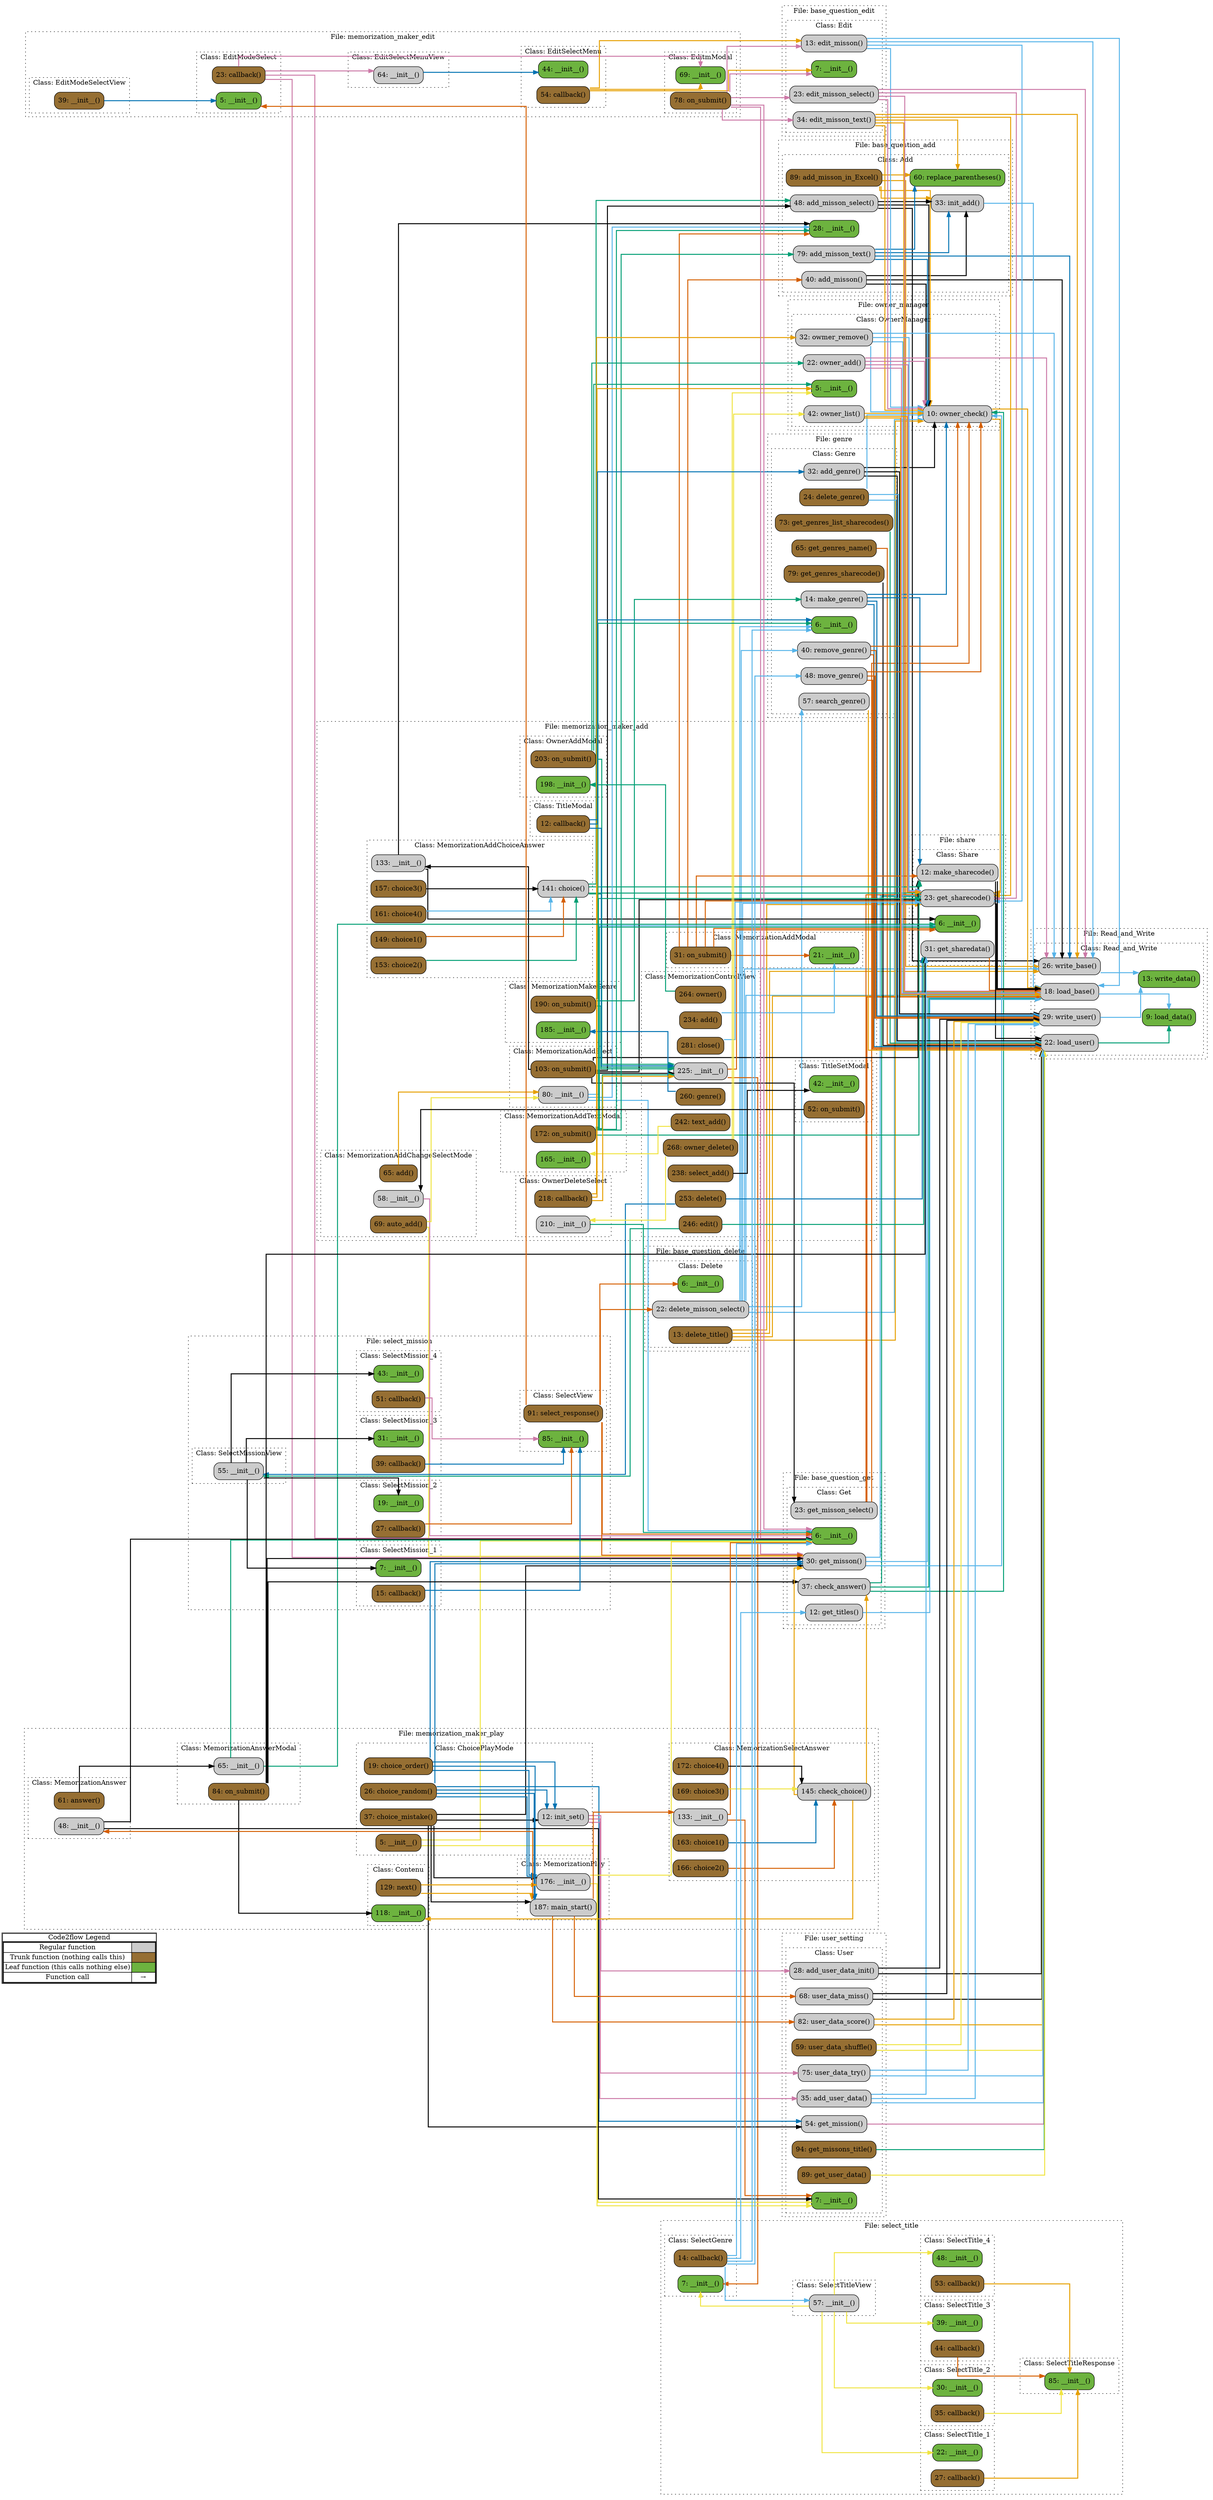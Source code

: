 digraph G {
concentrate=true;
splines="ortho";
rankdir="LR";
subgraph legend{
    rank = min;
    label = "legend";
    Legend [shape=none, margin=0, label = <
        <table cellspacing="0" cellpadding="0" border="1"><tr><td>Code2flow Legend</td></tr><tr><td>
        <table cellspacing="0">
        <tr><td>Regular function</td><td width="50px" bgcolor='#cccccc'></td></tr>
        <tr><td>Trunk function (nothing calls this)</td><td bgcolor='#966F33'></td></tr>
        <tr><td>Leaf function (this calls nothing else)</td><td bgcolor='#6db33f'></td></tr>
        <tr><td>Function call</td><td><font color='black'>&#8594;</font></td></tr>
        </table></td></tr></table>
        >];
}node_0aded3e2 [label="18: load_base()" name="Read_and_Write::Read_and_Write.load_base" shape="rect" style="rounded,filled" fillcolor="#cccccc" ];
node_67fca244 [label="9: load_data()" name="Read_and_Write::Read_and_Write.load_data" shape="rect" style="rounded,filled" fillcolor="#6db33f" ];
node_81f434a3 [label="22: load_user()" name="Read_and_Write::Read_and_Write.load_user" shape="rect" style="rounded,filled" fillcolor="#cccccc" ];
node_524f2302 [label="26: write_base()" name="Read_and_Write::Read_and_Write.write_base" shape="rect" style="rounded,filled" fillcolor="#cccccc" ];
node_ae3ac074 [label="13: write_data()" name="Read_and_Write::Read_and_Write.write_data" shape="rect" style="rounded,filled" fillcolor="#6db33f" ];
node_af1ca9da [label="29: write_user()" name="Read_and_Write::Read_and_Write.write_user" shape="rect" style="rounded,filled" fillcolor="#cccccc" ];
node_7ae8536a [label="28: __init__()" name="base_question_add::Add.__init__" shape="rect" style="rounded,filled" fillcolor="#6db33f" ];
node_e6df7350 [label="40: add_misson()" name="base_question_add::Add.add_misson" shape="rect" style="rounded,filled" fillcolor="#cccccc" ];
node_ecbfc849 [label="89: add_misson_in_Excel()" name="base_question_add::Add.add_misson_in_Excel" shape="rect" style="rounded,filled" fillcolor="#966F33" ];
node_40aba2b8 [label="48: add_misson_select()" name="base_question_add::Add.add_misson_select" shape="rect" style="rounded,filled" fillcolor="#cccccc" ];
node_eb433b2d [label="79: add_misson_text()" name="base_question_add::Add.add_misson_text" shape="rect" style="rounded,filled" fillcolor="#cccccc" ];
node_1332211a [label="33: init_add()" name="base_question_add::Add.init_add" shape="rect" style="rounded,filled" fillcolor="#cccccc" ];
node_99004977 [label="60: replace_parentheses()" name="base_question_add::Add.replace_parentheses" shape="rect" style="rounded,filled" fillcolor="#6db33f" ];
node_75248f28 [label="6: __init__()" name="base_question_delete::Delete.__init__" shape="rect" style="rounded,filled" fillcolor="#6db33f" ];
node_0a31958a [label="22: delete_misson_select()" name="base_question_delete::Delete.delete_misson_select" shape="rect" style="rounded,filled" fillcolor="#cccccc" ];
node_be917211 [label="13: delete_title()" name="base_question_delete::Delete.delete_title" shape="rect" style="rounded,filled" fillcolor="#966F33" ];
node_88119b62 [label="7: __init__()" name="base_question_edit::Edit.__init__" shape="rect" style="rounded,filled" fillcolor="#6db33f" ];
node_1ce49d42 [label="13: edit_misson()" name="base_question_edit::Edit.edit_misson" shape="rect" style="rounded,filled" fillcolor="#cccccc" ];
node_f303699f [label="23: edit_misson_select()" name="base_question_edit::Edit.edit_misson_select" shape="rect" style="rounded,filled" fillcolor="#cccccc" ];
node_e4686289 [label="34: edit_misson_text()" name="base_question_edit::Edit.edit_misson_text" shape="rect" style="rounded,filled" fillcolor="#cccccc" ];
node_63b006e3 [label="6: __init__()" name="base_question_get::Get.__init__" shape="rect" style="rounded,filled" fillcolor="#6db33f" ];
node_81b82293 [label="37: check_answer()" name="base_question_get::Get.check_answer" shape="rect" style="rounded,filled" fillcolor="#cccccc" ];
node_9cb6b66a [label="30: get_misson()" name="base_question_get::Get.get_misson" shape="rect" style="rounded,filled" fillcolor="#cccccc" ];
node_7a11bc5e [label="23: get_misson_select()" name="base_question_get::Get.get_misson_select" shape="rect" style="rounded,filled" fillcolor="#cccccc" ];
node_67e886d2 [label="12: get_titles()" name="base_question_get::Get.get_titles" shape="rect" style="rounded,filled" fillcolor="#cccccc" ];
node_4761d646 [label="6: __init__()" name="genre::Genre.__init__" shape="rect" style="rounded,filled" fillcolor="#6db33f" ];
node_786bc4c8 [label="32: add_genre()" name="genre::Genre.add_genre" shape="rect" style="rounded,filled" fillcolor="#cccccc" ];
node_f4e6076a [label="24: delete_genre()" name="genre::Genre.delete_genre" shape="rect" style="rounded,filled" fillcolor="#966F33" ];
node_fcf93113 [label="73: get_genres_list_sharecodes()" name="genre::Genre.get_genres_list_sharecodes" shape="rect" style="rounded,filled" fillcolor="#966F33" ];
node_fcf59cae [label="65: get_genres_name()" name="genre::Genre.get_genres_name" shape="rect" style="rounded,filled" fillcolor="#966F33" ];
node_67d885b8 [label="79: get_genres_sharecode()" name="genre::Genre.get_genres_sharecode" shape="rect" style="rounded,filled" fillcolor="#966F33" ];
node_f24ae6c5 [label="14: make_genre()" name="genre::Genre.make_genre" shape="rect" style="rounded,filled" fillcolor="#cccccc" ];
node_7fe7dfe6 [label="48: move_genre()" name="genre::Genre.move_genre" shape="rect" style="rounded,filled" fillcolor="#cccccc" ];
node_370c76ae [label="40: remove_genre()" name="genre::Genre.remove_genre" shape="rect" style="rounded,filled" fillcolor="#cccccc" ];
node_476bb5d1 [label="57: search_genre()" name="genre::Genre.search_genre" shape="rect" style="rounded,filled" fillcolor="#cccccc" ];
node_23d1ee27 [label="58: __init__()" name="memorization_maker_add::MemorizationAddChangeSelectMode.__init__" shape="rect" style="rounded,filled" fillcolor="#cccccc" ];
node_f9d71079 [label="65: add()" name="memorization_maker_add::MemorizationAddChangeSelectMode.add" shape="rect" style="rounded,filled" fillcolor="#966F33" ];
node_e271e8fc [label="69: auto_add()" name="memorization_maker_add::MemorizationAddChangeSelectMode.auto_add" shape="rect" style="rounded,filled" fillcolor="#966F33" ];
node_b22255d8 [label="133: __init__()" name="memorization_maker_add::MemorizationAddChoiceAnswer.__init__" shape="rect" style="rounded,filled" fillcolor="#cccccc" ];
node_382e1dd3 [label="141: choice()" name="memorization_maker_add::MemorizationAddChoiceAnswer.choice" shape="rect" style="rounded,filled" fillcolor="#cccccc" ];
node_5823273e [label="149: choice1()" name="memorization_maker_add::MemorizationAddChoiceAnswer.choice1" shape="rect" style="rounded,filled" fillcolor="#966F33" ];
node_8de243b3 [label="153: choice2()" name="memorization_maker_add::MemorizationAddChoiceAnswer.choice2" shape="rect" style="rounded,filled" fillcolor="#966F33" ];
node_61ab51b8 [label="157: choice3()" name="memorization_maker_add::MemorizationAddChoiceAnswer.choice3" shape="rect" style="rounded,filled" fillcolor="#966F33" ];
node_f998b28a [label="161: choice4()" name="memorization_maker_add::MemorizationAddChoiceAnswer.choice4" shape="rect" style="rounded,filled" fillcolor="#966F33" ];
node_f8d8eb08 [label="21: __init__()" name="memorization_maker_add::MemorizationAddModal.__init__" shape="rect" style="rounded,filled" fillcolor="#6db33f" ];
node_cc14b296 [label="31: on_submit()" name="memorization_maker_add::MemorizationAddModal.on_submit" shape="rect" style="rounded,filled" fillcolor="#966F33" ];
node_435ac582 [label="80: __init__()" name="memorization_maker_add::MemorizationAddSlect.__init__" shape="rect" style="rounded,filled" fillcolor="#cccccc" ];
node_380d5508 [label="103: on_submit()" name="memorization_maker_add::MemorizationAddSlect.on_submit" shape="rect" style="rounded,filled" fillcolor="#966F33" ];
node_f927b44c [label="165: __init__()" name="memorization_maker_add::MemorizationAddTextModal.__init__" shape="rect" style="rounded,filled" fillcolor="#6db33f" ];
node_a00c0edb [label="172: on_submit()" name="memorization_maker_add::MemorizationAddTextModal.on_submit" shape="rect" style="rounded,filled" fillcolor="#966F33" ];
node_2566dd86 [label="225: __init__()" name="memorization_maker_add::MemorizationControlView.__init__" shape="rect" style="rounded,filled" fillcolor="#cccccc" ];
node_7ffafca2 [label="234: add()" name="memorization_maker_add::MemorizationControlView.add" shape="rect" style="rounded,filled" fillcolor="#966F33" ];
node_07b869b2 [label="281: close()" name="memorization_maker_add::MemorizationControlView.close" shape="rect" style="rounded,filled" fillcolor="#966F33" ];
node_b2bcbe55 [label="253: delete()" name="memorization_maker_add::MemorizationControlView.delete" shape="rect" style="rounded,filled" fillcolor="#966F33" ];
node_8317554b [label="246: edit()" name="memorization_maker_add::MemorizationControlView.edit" shape="rect" style="rounded,filled" fillcolor="#966F33" ];
node_2891feb5 [label="260: genre()" name="memorization_maker_add::MemorizationControlView.genre" shape="rect" style="rounded,filled" fillcolor="#966F33" ];
node_af72f293 [label="264: owner()" name="memorization_maker_add::MemorizationControlView.owner" shape="rect" style="rounded,filled" fillcolor="#966F33" ];
node_2bec2f04 [label="268: owner_delete()" name="memorization_maker_add::MemorizationControlView.owner_delete" shape="rect" style="rounded,filled" fillcolor="#966F33" ];
node_b3a04b38 [label="238: select_add()" name="memorization_maker_add::MemorizationControlView.select_add" shape="rect" style="rounded,filled" fillcolor="#966F33" ];
node_39e5feec [label="242: text_add()" name="memorization_maker_add::MemorizationControlView.text_add" shape="rect" style="rounded,filled" fillcolor="#966F33" ];
node_072f492a [label="185: __init__()" name="memorization_maker_add::MemorizationMakeGenre.__init__" shape="rect" style="rounded,filled" fillcolor="#6db33f" ];
node_635f44eb [label="190: on_submit()" name="memorization_maker_add::MemorizationMakeGenre.on_submit" shape="rect" style="rounded,filled" fillcolor="#966F33" ];
node_223042a0 [label="198: __init__()" name="memorization_maker_add::OwnerAddModal.__init__" shape="rect" style="rounded,filled" fillcolor="#6db33f" ];
node_9c2c2dfb [label="203: on_submit()" name="memorization_maker_add::OwnerAddModal.on_submit" shape="rect" style="rounded,filled" fillcolor="#966F33" ];
node_864bd5bb [label="210: __init__()" name="memorization_maker_add::OwnerDeleteSelect.__init__" shape="rect" style="rounded,filled" fillcolor="#cccccc" ];
node_27cccb79 [label="218: callback()" name="memorization_maker_add::OwnerDeleteSelect.callback" shape="rect" style="rounded,filled" fillcolor="#966F33" ];
node_66996b65 [label="12: callback()" name="memorization_maker_add::TitleModal.callback" shape="rect" style="rounded,filled" fillcolor="#966F33" ];
node_a825a686 [label="42: __init__()" name="memorization_maker_add::TitleSetModal.__init__" shape="rect" style="rounded,filled" fillcolor="#6db33f" ];
node_38fc2178 [label="52: on_submit()" name="memorization_maker_add::TitleSetModal.on_submit" shape="rect" style="rounded,filled" fillcolor="#966F33" ];
node_04eac51e [label="5: __init__()" name="memorization_maker_edit::EditModeSelect.__init__" shape="rect" style="rounded,filled" fillcolor="#6db33f" ];
node_88b7adff [label="23: callback()" name="memorization_maker_edit::EditModeSelect.callback" shape="rect" style="rounded,filled" fillcolor="#966F33" ];
node_951b4435 [label="39: __init__()" name="memorization_maker_edit::EditModeSelectView.__init__" shape="rect" style="rounded,filled" fillcolor="#966F33" ];
node_504cdaa7 [label="44: __init__()" name="memorization_maker_edit::EditSelectMenu.__init__" shape="rect" style="rounded,filled" fillcolor="#6db33f" ];
node_16fd2641 [label="54: callback()" name="memorization_maker_edit::EditSelectMenu.callback" shape="rect" style="rounded,filled" fillcolor="#966F33" ];
node_7784ef5d [label="64: __init__()" name="memorization_maker_edit::EditSelectMenuView.__init__" shape="rect" style="rounded,filled" fillcolor="#cccccc" ];
node_b578636e [label="69: __init__()" name="memorization_maker_edit::EditmModal.__init__" shape="rect" style="rounded,filled" fillcolor="#6db33f" ];
node_977be937 [label="78: on_submit()" name="memorization_maker_edit::EditmModal.on_submit" shape="rect" style="rounded,filled" fillcolor="#966F33" ];
node_5ae1a264 [label="5: __init__()" name="memorization_maker_play::ChoicePlayMode.__init__" shape="rect" style="rounded,filled" fillcolor="#966F33" ];
node_b3809ed0 [label="37: choice_mistake()" name="memorization_maker_play::ChoicePlayMode.choice_mistake" shape="rect" style="rounded,filled" fillcolor="#966F33" ];
node_349c2095 [label="19: choice_order()" name="memorization_maker_play::ChoicePlayMode.choice_order" shape="rect" style="rounded,filled" fillcolor="#966F33" ];
node_74e2ce05 [label="26: choice_random()" name="memorization_maker_play::ChoicePlayMode.choice_random" shape="rect" style="rounded,filled" fillcolor="#966F33" ];
node_e9b39667 [label="12: init_set()" name="memorization_maker_play::ChoicePlayMode.init_set" shape="rect" style="rounded,filled" fillcolor="#cccccc" ];
node_bc5207bf [label="118: __init__()" name="memorization_maker_play::Contenu.__init__" shape="rect" style="rounded,filled" fillcolor="#6db33f" ];
node_fb049159 [label="129: next()" name="memorization_maker_play::Contenu.next" shape="rect" style="rounded,filled" fillcolor="#966F33" ];
node_3b367878 [label="48: __init__()" name="memorization_maker_play::MemorizationAnswer.__init__" shape="rect" style="rounded,filled" fillcolor="#cccccc" ];
node_97622b00 [label="61: answer()" name="memorization_maker_play::MemorizationAnswer.answer" shape="rect" style="rounded,filled" fillcolor="#966F33" ];
node_9c16afc3 [label="65: __init__()" name="memorization_maker_play::MemorizationAnswerModal.__init__" shape="rect" style="rounded,filled" fillcolor="#cccccc" ];
node_f4e4ae10 [label="84: on_submit()" name="memorization_maker_play::MemorizationAnswerModal.on_submit" shape="rect" style="rounded,filled" fillcolor="#966F33" ];
node_76d12624 [label="176: __init__()" name="memorization_maker_play::MemorizationPlay.__init__" shape="rect" style="rounded,filled" fillcolor="#cccccc" ];
node_a57cb25e [label="187: main_start()" name="memorization_maker_play::MemorizationPlay.main_start" shape="rect" style="rounded,filled" fillcolor="#cccccc" ];
node_0f828936 [label="133: __init__()" name="memorization_maker_play::MemorizationSelectAnswer.__init__" shape="rect" style="rounded,filled" fillcolor="#cccccc" ];
node_dbcbbd91 [label="145: check_choice()" name="memorization_maker_play::MemorizationSelectAnswer.check_choice" shape="rect" style="rounded,filled" fillcolor="#cccccc" ];
node_743985b5 [label="163: choice1()" name="memorization_maker_play::MemorizationSelectAnswer.choice1" shape="rect" style="rounded,filled" fillcolor="#966F33" ];
node_91859e06 [label="166: choice2()" name="memorization_maker_play::MemorizationSelectAnswer.choice2" shape="rect" style="rounded,filled" fillcolor="#966F33" ];
node_5eac8a94 [label="169: choice3()" name="memorization_maker_play::MemorizationSelectAnswer.choice3" shape="rect" style="rounded,filled" fillcolor="#966F33" ];
node_7eaa8bd8 [label="172: choice4()" name="memorization_maker_play::MemorizationSelectAnswer.choice4" shape="rect" style="rounded,filled" fillcolor="#966F33" ];
node_631565e1 [label="5: __init__()" name="owner_manager::OwnerManager.__init__" shape="rect" style="rounded,filled" fillcolor="#6db33f" ];
node_8909923a [label="32: owmer_remove()" name="owner_manager::OwnerManager.owmer_remove" shape="rect" style="rounded,filled" fillcolor="#cccccc" ];
node_a26cb19f [label="22: owner_add()" name="owner_manager::OwnerManager.owner_add" shape="rect" style="rounded,filled" fillcolor="#cccccc" ];
node_f291d341 [label="10: owner_check()" name="owner_manager::OwnerManager.owner_check" shape="rect" style="rounded,filled" fillcolor="#cccccc" ];
node_32fdd891 [label="42: owner_list()" name="owner_manager::OwnerManager.owner_list" shape="rect" style="rounded,filled" fillcolor="#cccccc" ];
node_9b613980 [label="55: __init__()" name="select_mission::SelectMissionView.__init__" shape="rect" style="rounded,filled" fillcolor="#cccccc" ];
node_387ba085 [label="7: __init__()" name="select_mission::SelectMission_1.__init__" shape="rect" style="rounded,filled" fillcolor="#6db33f" ];
node_89306f35 [label="15: callback()" name="select_mission::SelectMission_1.callback" shape="rect" style="rounded,filled" fillcolor="#966F33" ];
node_6057b40b [label="19: __init__()" name="select_mission::SelectMission_2.__init__" shape="rect" style="rounded,filled" fillcolor="#6db33f" ];
node_c3961bd6 [label="27: callback()" name="select_mission::SelectMission_2.callback" shape="rect" style="rounded,filled" fillcolor="#966F33" ];
node_f6f79e41 [label="31: __init__()" name="select_mission::SelectMission_3.__init__" shape="rect" style="rounded,filled" fillcolor="#6db33f" ];
node_f6a28295 [label="39: callback()" name="select_mission::SelectMission_3.callback" shape="rect" style="rounded,filled" fillcolor="#966F33" ];
node_508d426d [label="43: __init__()" name="select_mission::SelectMission_4.__init__" shape="rect" style="rounded,filled" fillcolor="#6db33f" ];
node_c741bfe7 [label="51: callback()" name="select_mission::SelectMission_4.callback" shape="rect" style="rounded,filled" fillcolor="#966F33" ];
node_2c6cc6c6 [label="85: __init__()" name="select_mission::SelectView.__init__" shape="rect" style="rounded,filled" fillcolor="#6db33f" ];
node_e217f1e6 [label="91: select_response()" name="select_mission::SelectView.select_response" shape="rect" style="rounded,filled" fillcolor="#966F33" ];
node_b0378ae9 [label="7: __init__()" name="select_title::SelectGenre.__init__" shape="rect" style="rounded,filled" fillcolor="#6db33f" ];
node_09584ada [label="14: callback()" name="select_title::SelectGenre.callback" shape="rect" style="rounded,filled" fillcolor="#966F33" ];
node_aaea31cc [label="85: __init__()" name="select_title::SelectTitleResponse.__init__" shape="rect" style="rounded,filled" fillcolor="#6db33f" ];
node_540e63c4 [label="57: __init__()" name="select_title::SelectTitleView.__init__" shape="rect" style="rounded,filled" fillcolor="#cccccc" ];
node_a41390dd [label="22: __init__()" name="select_title::SelectTitle_1.__init__" shape="rect" style="rounded,filled" fillcolor="#6db33f" ];
node_a974ce49 [label="27: callback()" name="select_title::SelectTitle_1.callback" shape="rect" style="rounded,filled" fillcolor="#966F33" ];
node_504c4a7a [label="30: __init__()" name="select_title::SelectTitle_2.__init__" shape="rect" style="rounded,filled" fillcolor="#6db33f" ];
node_609aeeb4 [label="35: callback()" name="select_title::SelectTitle_2.callback" shape="rect" style="rounded,filled" fillcolor="#966F33" ];
node_8c9b2f03 [label="39: __init__()" name="select_title::SelectTitle_3.__init__" shape="rect" style="rounded,filled" fillcolor="#6db33f" ];
node_81fc1756 [label="44: callback()" name="select_title::SelectTitle_3.callback" shape="rect" style="rounded,filled" fillcolor="#966F33" ];
node_4a394712 [label="48: __init__()" name="select_title::SelectTitle_4.__init__" shape="rect" style="rounded,filled" fillcolor="#6db33f" ];
node_efa48511 [label="53: callback()" name="select_title::SelectTitle_4.callback" shape="rect" style="rounded,filled" fillcolor="#966F33" ];
node_048b10e9 [label="6: __init__()" name="share::Share.__init__" shape="rect" style="rounded,filled" fillcolor="#6db33f" ];
node_f6579048 [label="23: get_sharecode()" name="share::Share.get_sharecode" shape="rect" style="rounded,filled" fillcolor="#cccccc" ];
node_f88d60c6 [label="31: get_sharedata()" name="share::Share.get_sharedata" shape="rect" style="rounded,filled" fillcolor="#cccccc" ];
node_a232ceb8 [label="12: make_sharecode()" name="share::Share.make_sharecode" shape="rect" style="rounded,filled" fillcolor="#cccccc" ];
node_d548dfca [label="7: __init__()" name="user_setting::User.__init__" shape="rect" style="rounded,filled" fillcolor="#6db33f" ];
node_25cc9c5a [label="35: add_user_data()" name="user_setting::User.add_user_data" shape="rect" style="rounded,filled" fillcolor="#cccccc" ];
node_c4039118 [label="28: add_user_data_init()" name="user_setting::User.add_user_data_init" shape="rect" style="rounded,filled" fillcolor="#cccccc" ];
node_0ec4ce67 [label="54: get_mission()" name="user_setting::User.get_mission" shape="rect" style="rounded,filled" fillcolor="#cccccc" ];
node_3193625b [label="94: get_missons_title()" name="user_setting::User.get_missons_title" shape="rect" style="rounded,filled" fillcolor="#966F33" ];
node_110df144 [label="89: get_user_data()" name="user_setting::User.get_user_data" shape="rect" style="rounded,filled" fillcolor="#966F33" ];
node_4e98e350 [label="68: user_data_miss()" name="user_setting::User.user_data_miss" shape="rect" style="rounded,filled" fillcolor="#cccccc" ];
node_cb8fa801 [label="82: user_data_score()" name="user_setting::User.user_data_score" shape="rect" style="rounded,filled" fillcolor="#cccccc" ];
node_a8aae5ac [label="59: user_data_shuffle()" name="user_setting::User.user_data_shuffle" shape="rect" style="rounded,filled" fillcolor="#966F33" ];
node_ef3492fa [label="75: user_data_try()" name="user_setting::User.user_data_try" shape="rect" style="rounded,filled" fillcolor="#cccccc" ];
node_0aded3e2 -> node_67fca244 [color="#56B4E9" penwidth="2"];
node_81f434a3 -> node_67fca244 [color="#009E73" penwidth="2"];
node_524f2302 -> node_ae3ac074 [color="#56B4E9" penwidth="2"];
node_af1ca9da -> node_ae3ac074 [color="#56B4E9" penwidth="2"];
node_e6df7350 -> node_524f2302 [color="#000000" penwidth="2"];
node_e6df7350 -> node_1332211a [color="#000000" penwidth="2"];
node_e6df7350 -> node_f291d341 [color="#000000" penwidth="2"];
node_ecbfc849 -> node_524f2302 [color="#E69F00" penwidth="2"];
node_ecbfc849 -> node_1332211a [color="#E69F00" penwidth="2"];
node_ecbfc849 -> node_99004977 [color="#E69F00" penwidth="2"];
node_ecbfc849 -> node_f291d341 [color="#E69F00" penwidth="2"];
node_40aba2b8 -> node_524f2302 [color="#000000" penwidth="2"];
node_40aba2b8 -> node_524f2302 [color="#000000" penwidth="2"];
node_40aba2b8 -> node_1332211a [color="#000000" penwidth="2"];
node_40aba2b8 -> node_f291d341 [color="#000000" penwidth="2"];
node_eb433b2d -> node_524f2302 [color="#0072B2" penwidth="2"];
node_eb433b2d -> node_1332211a [color="#0072B2" penwidth="2"];
node_eb433b2d -> node_99004977 [color="#0072B2" penwidth="2"];
node_eb433b2d -> node_f291d341 [color="#0072B2" penwidth="2"];
node_1332211a -> node_0aded3e2 [color="#56B4E9" penwidth="2"];
node_0a31958a -> node_0aded3e2 [color="#56B4E9" penwidth="2"];
node_0a31958a -> node_524f2302 [color="#56B4E9" penwidth="2"];
node_0a31958a -> node_4761d646 [color="#56B4E9" penwidth="2"];
node_0a31958a -> node_370c76ae [color="#56B4E9" penwidth="2"];
node_0a31958a -> node_476bb5d1 [color="#56B4E9" penwidth="2"];
node_0a31958a -> node_f291d341 [color="#56B4E9" penwidth="2"];
node_0a31958a -> node_f6579048 [color="#56B4E9" penwidth="2"];
node_be917211 -> node_0aded3e2 [color="#E69F00" penwidth="2"];
node_be917211 -> node_524f2302 [color="#E69F00" penwidth="2"];
node_be917211 -> node_f291d341 [color="#E69F00" penwidth="2"];
node_be917211 -> node_f6579048 [color="#E69F00" penwidth="2"];
node_1ce49d42 -> node_0aded3e2 [color="#56B4E9" penwidth="2"];
node_1ce49d42 -> node_524f2302 [color="#56B4E9" penwidth="2"];
node_1ce49d42 -> node_f291d341 [color="#56B4E9" penwidth="2"];
node_1ce49d42 -> node_f6579048 [color="#56B4E9" penwidth="2"];
node_f303699f -> node_0aded3e2 [color="#CC79A7" penwidth="2"];
node_f303699f -> node_524f2302 [color="#CC79A7" penwidth="2"];
node_f303699f -> node_f291d341 [color="#CC79A7" penwidth="2"];
node_f303699f -> node_f6579048 [color="#CC79A7" penwidth="2"];
node_e4686289 -> node_0aded3e2 [color="#E69F00" penwidth="2"];
node_e4686289 -> node_524f2302 [color="#E69F00" penwidth="2"];
node_e4686289 -> node_99004977 [color="#E69F00" penwidth="2"];
node_e4686289 -> node_f291d341 [color="#E69F00" penwidth="2"];
node_e4686289 -> node_f6579048 [color="#E69F00" penwidth="2"];
node_81b82293 -> node_0aded3e2 [color="#009E73" penwidth="2"];
node_81b82293 -> node_f291d341 [color="#009E73" penwidth="2"];
node_81b82293 -> node_f6579048 [color="#009E73" penwidth="2"];
node_9cb6b66a -> node_0aded3e2 [color="#56B4E9" penwidth="2"];
node_9cb6b66a -> node_f291d341 [color="#56B4E9" penwidth="2"];
node_9cb6b66a -> node_f6579048 [color="#56B4E9" penwidth="2"];
node_7a11bc5e -> node_0aded3e2 [color="#D55E00" penwidth="2"];
node_7a11bc5e -> node_f291d341 [color="#D55E00" penwidth="2"];
node_7a11bc5e -> node_f6579048 [color="#D55E00" penwidth="2"];
node_67e886d2 -> node_0aded3e2 [color="#56B4E9" penwidth="2"];
node_786bc4c8 -> node_81f434a3 [color="#000000" penwidth="2"];
node_786bc4c8 -> node_af1ca9da [color="#000000" penwidth="2"];
node_786bc4c8 -> node_f291d341 [color="#000000" penwidth="2"];
node_f4e6076a -> node_81f434a3 [color="#56B4E9" penwidth="2"];
node_f4e6076a -> node_af1ca9da [color="#56B4E9" penwidth="2"];
node_f4e6076a -> node_f291d341 [color="#56B4E9" penwidth="2"];
node_fcf93113 -> node_81f434a3 [color="#009E73" penwidth="2"];
node_fcf59cae -> node_81f434a3 [color="#D55E00" penwidth="2"];
node_67d885b8 -> node_81f434a3 [color="#000000" penwidth="2"];
node_f24ae6c5 -> node_81f434a3 [color="#0072B2" penwidth="2"];
node_f24ae6c5 -> node_af1ca9da [color="#0072B2" penwidth="2"];
node_f24ae6c5 -> node_f291d341 [color="#0072B2" penwidth="2"];
node_f24ae6c5 -> node_a232ceb8 [color="#0072B2" penwidth="2"];
node_f24ae6c5 -> node_a232ceb8 [color="#0072B2" penwidth="2"];
node_7fe7dfe6 -> node_81f434a3 [color="#D55E00" penwidth="2"];
node_7fe7dfe6 -> node_af1ca9da [color="#D55E00" penwidth="2"];
node_7fe7dfe6 -> node_f291d341 [color="#D55E00" penwidth="2"];
node_370c76ae -> node_81f434a3 [color="#D55E00" penwidth="2"];
node_370c76ae -> node_af1ca9da [color="#D55E00" penwidth="2"];
node_370c76ae -> node_f291d341 [color="#D55E00" penwidth="2"];
node_476bb5d1 -> node_81f434a3 [color="#E69F00" penwidth="2"];
node_23d1ee27 -> node_63b006e3 [color="#CC79A7" penwidth="2"];
node_f9d71079 -> node_435ac582 [color="#E69F00" penwidth="2"];
node_e271e8fc -> node_9cb6b66a [color="#F0E442" penwidth="2"];
node_e271e8fc -> node_435ac582 [color="#F0E442" penwidth="2"];
node_b22255d8 -> node_7ae8536a [color="#000000" penwidth="2"];
node_b22255d8 -> node_048b10e9 [color="#000000" penwidth="2"];
node_382e1dd3 -> node_40aba2b8 [color="#009E73" penwidth="2"];
node_382e1dd3 -> node_2566dd86 [color="#009E73" penwidth="2"];
node_382e1dd3 -> node_f6579048 [color="#009E73" penwidth="2"];
node_382e1dd3 -> node_a232ceb8 [color="#009E73" penwidth="2"];
node_5823273e -> node_382e1dd3 [color="#D55E00" penwidth="2"];
node_8de243b3 -> node_382e1dd3 [color="#009E73" penwidth="2"];
node_61ab51b8 -> node_382e1dd3 [color="#000000" penwidth="2"];
node_f998b28a -> node_382e1dd3 [color="#56B4E9" penwidth="2"];
node_cc14b296 -> node_7ae8536a [color="#D55E00" penwidth="2"];
node_cc14b296 -> node_e6df7350 [color="#D55E00" penwidth="2"];
node_cc14b296 -> node_f8d8eb08 [color="#D55E00" penwidth="2"];
node_cc14b296 -> node_048b10e9 [color="#D55E00" penwidth="2"];
node_cc14b296 -> node_f6579048 [color="#D55E00" penwidth="2"];
node_cc14b296 -> node_a232ceb8 [color="#D55E00" penwidth="2"];
node_435ac582 -> node_7ae8536a [color="#56B4E9" penwidth="2"];
node_435ac582 -> node_63b006e3 [color="#56B4E9" penwidth="2"];
node_435ac582 -> node_048b10e9 [color="#56B4E9" penwidth="2"];
node_380d5508 -> node_40aba2b8 [color="#000000" penwidth="2"];
node_380d5508 -> node_7a11bc5e [color="#000000" penwidth="2"];
node_380d5508 -> node_b22255d8 [color="#000000" penwidth="2"];
node_380d5508 -> node_2566dd86 [color="#000000" penwidth="2"];
node_380d5508 -> node_f6579048 [color="#000000" penwidth="2"];
node_380d5508 -> node_a232ceb8 [color="#000000" penwidth="2"];
node_a00c0edb -> node_7ae8536a [color="#009E73" penwidth="2"];
node_a00c0edb -> node_eb433b2d [color="#009E73" penwidth="2"];
node_a00c0edb -> node_2566dd86 [color="#009E73" penwidth="2"];
node_a00c0edb -> node_2566dd86 [color="#009E73" penwidth="2"];
node_a00c0edb -> node_048b10e9 [color="#009E73" penwidth="2"];
node_a00c0edb -> node_f6579048 [color="#009E73" penwidth="2"];
node_a00c0edb -> node_a232ceb8 [color="#009E73" penwidth="2"];
node_2566dd86 -> node_b0378ae9 [color="#D55E00" penwidth="2"];
node_2566dd86 -> node_048b10e9 [color="#D55E00" penwidth="2"];
node_7ffafca2 -> node_f8d8eb08 [color="#56B4E9" penwidth="2"];
node_07b869b2 -> node_f6579048 [color="#56B4E9" penwidth="2"];
node_b2bcbe55 -> node_9b613980 [color="#0072B2" penwidth="2"];
node_b2bcbe55 -> node_f88d60c6 [color="#0072B2" penwidth="2"];
node_8317554b -> node_9b613980 [color="#009E73" penwidth="2"];
node_8317554b -> node_f88d60c6 [color="#009E73" penwidth="2"];
node_2891feb5 -> node_072f492a [color="#0072B2" penwidth="2"];
node_af72f293 -> node_223042a0 [color="#009E73" penwidth="2"];
node_2bec2f04 -> node_864bd5bb [color="#F0E442" penwidth="2"];
node_2bec2f04 -> node_631565e1 [color="#F0E442" penwidth="2"];
node_2bec2f04 -> node_32fdd891 [color="#F0E442" penwidth="2"];
node_b3a04b38 -> node_a825a686 [color="#000000" penwidth="2"];
node_39e5feec -> node_f927b44c [color="#F0E442" penwidth="2"];
node_635f44eb -> node_4761d646 [color="#009E73" penwidth="2"];
node_635f44eb -> node_f24ae6c5 [color="#009E73" penwidth="2"];
node_635f44eb -> node_2566dd86 [color="#009E73" penwidth="2"];
node_9c2c2dfb -> node_2566dd86 [color="#009E73" penwidth="2"];
node_9c2c2dfb -> node_631565e1 [color="#009E73" penwidth="2"];
node_9c2c2dfb -> node_a26cb19f [color="#009E73" penwidth="2"];
node_864bd5bb -> node_63b006e3 [color="#009E73" penwidth="2"];
node_27cccb79 -> node_2566dd86 [color="#E69F00" penwidth="2"];
node_27cccb79 -> node_631565e1 [color="#E69F00" penwidth="2"];
node_27cccb79 -> node_8909923a [color="#E69F00" penwidth="2"];
node_66996b65 -> node_4761d646 [color="#0072B2" penwidth="2"];
node_66996b65 -> node_786bc4c8 [color="#0072B2" penwidth="2"];
node_66996b65 -> node_2566dd86 [color="#0072B2" penwidth="2"];
node_38fc2178 -> node_23d1ee27 [color="#000000" penwidth="2"];
node_88b7adff -> node_63b006e3 [color="#CC79A7" penwidth="2"];
node_88b7adff -> node_9cb6b66a [color="#CC79A7" penwidth="2"];
node_88b7adff -> node_7784ef5d [color="#CC79A7" penwidth="2"];
node_88b7adff -> node_7784ef5d [color="#CC79A7" penwidth="2"];
node_88b7adff -> node_b578636e [color="#CC79A7" penwidth="2"];
node_88b7adff -> node_b578636e [color="#CC79A7" penwidth="2"];
node_88b7adff -> node_b578636e [color="#CC79A7" penwidth="2"];
node_951b4435 -> node_04eac51e [color="#0072B2" penwidth="2"];
node_16fd2641 -> node_88119b62 [color="#E69F00" penwidth="2"];
node_16fd2641 -> node_1ce49d42 [color="#E69F00" penwidth="2"];
node_16fd2641 -> node_b578636e [color="#E69F00" penwidth="2"];
node_7784ef5d -> node_504cdaa7 [color="#0072B2" penwidth="2"];
node_977be937 -> node_88119b62 [color="#CC79A7" penwidth="2"];
node_977be937 -> node_88119b62 [color="#CC79A7" penwidth="2"];
node_977be937 -> node_88119b62 [color="#CC79A7" penwidth="2"];
node_977be937 -> node_88119b62 [color="#CC79A7" penwidth="2"];
node_977be937 -> node_1ce49d42 [color="#CC79A7" penwidth="2"];
node_977be937 -> node_1ce49d42 [color="#CC79A7" penwidth="2"];
node_977be937 -> node_f303699f [color="#CC79A7" penwidth="2"];
node_977be937 -> node_e4686289 [color="#CC79A7" penwidth="2"];
node_977be937 -> node_63b006e3 [color="#CC79A7" penwidth="2"];
node_977be937 -> node_9cb6b66a [color="#CC79A7" penwidth="2"];
node_5ae1a264 -> node_63b006e3 [color="#F0E442" penwidth="2"];
node_5ae1a264 -> node_d548dfca [color="#F0E442" penwidth="2"];
node_5ae1a264 -> node_d548dfca [color="#F0E442" penwidth="2"];
node_b3809ed0 -> node_9cb6b66a [color="#000000" penwidth="2"];
node_b3809ed0 -> node_e9b39667 [color="#000000" penwidth="2"];
node_b3809ed0 -> node_76d12624 [color="#000000" penwidth="2"];
node_b3809ed0 -> node_a57cb25e [color="#000000" penwidth="2"];
node_b3809ed0 -> node_0ec4ce67 [color="#000000" penwidth="2"];
node_349c2095 -> node_9cb6b66a [color="#0072B2" penwidth="2"];
node_349c2095 -> node_e9b39667 [color="#0072B2" penwidth="2"];
node_349c2095 -> node_76d12624 [color="#0072B2" penwidth="2"];
node_349c2095 -> node_a57cb25e [color="#0072B2" penwidth="2"];
node_74e2ce05 -> node_9cb6b66a [color="#0072B2" penwidth="2"];
node_74e2ce05 -> node_e9b39667 [color="#0072B2" penwidth="2"];
node_74e2ce05 -> node_76d12624 [color="#0072B2" penwidth="2"];
node_74e2ce05 -> node_a57cb25e [color="#0072B2" penwidth="2"];
node_74e2ce05 -> node_0ec4ce67 [color="#0072B2" penwidth="2"];
node_e9b39667 -> node_25cc9c5a [color="#CC79A7" penwidth="2"];
node_e9b39667 -> node_c4039118 [color="#CC79A7" penwidth="2"];
node_e9b39667 -> node_ef3492fa [color="#CC79A7" penwidth="2"];
node_fb049159 -> node_76d12624 [color="#E69F00" penwidth="2"];
node_fb049159 -> node_a57cb25e [color="#E69F00" penwidth="2"];
node_3b367878 -> node_63b006e3 [color="#000000" penwidth="2"];
node_3b367878 -> node_d548dfca [color="#000000" penwidth="2"];
node_97622b00 -> node_9c16afc3 [color="#000000" penwidth="2"];
node_9c16afc3 -> node_63b006e3 [color="#009E73" penwidth="2"];
node_9c16afc3 -> node_048b10e9 [color="#009E73" penwidth="2"];
node_f4e4ae10 -> node_81b82293 [color="#000000" penwidth="2"];
node_f4e4ae10 -> node_81b82293 [color="#000000" penwidth="2"];
node_f4e4ae10 -> node_9cb6b66a [color="#000000" penwidth="2"];
node_f4e4ae10 -> node_bc5207bf [color="#000000" penwidth="2"];
node_f4e4ae10 -> node_f88d60c6 [color="#000000" penwidth="2"];
node_76d12624 -> node_63b006e3 [color="#F0E442" penwidth="2"];
node_76d12624 -> node_d548dfca [color="#F0E442" penwidth="2"];
node_a57cb25e -> node_3b367878 [color="#D55E00" penwidth="2"];
node_a57cb25e -> node_0f828936 [color="#D55E00" penwidth="2"];
node_a57cb25e -> node_4e98e350 [color="#D55E00" penwidth="2"];
node_a57cb25e -> node_cb8fa801 [color="#D55E00" penwidth="2"];
node_0f828936 -> node_63b006e3 [color="#D55E00" penwidth="2"];
node_0f828936 -> node_d548dfca [color="#D55E00" penwidth="2"];
node_dbcbbd91 -> node_81b82293 [color="#E69F00" penwidth="2"];
node_dbcbbd91 -> node_9cb6b66a [color="#E69F00" penwidth="2"];
node_dbcbbd91 -> node_bc5207bf [color="#E69F00" penwidth="2"];
node_743985b5 -> node_dbcbbd91 [color="#0072B2" penwidth="2"];
node_91859e06 -> node_dbcbbd91 [color="#D55E00" penwidth="2"];
node_5eac8a94 -> node_dbcbbd91 [color="#F0E442" penwidth="2"];
node_7eaa8bd8 -> node_dbcbbd91 [color="#000000" penwidth="2"];
node_8909923a -> node_0aded3e2 [color="#56B4E9" penwidth="2"];
node_8909923a -> node_524f2302 [color="#56B4E9" penwidth="2"];
node_8909923a -> node_f291d341 [color="#56B4E9" penwidth="2"];
node_8909923a -> node_f6579048 [color="#56B4E9" penwidth="2"];
node_a26cb19f -> node_0aded3e2 [color="#CC79A7" penwidth="2"];
node_a26cb19f -> node_524f2302 [color="#CC79A7" penwidth="2"];
node_a26cb19f -> node_f291d341 [color="#CC79A7" penwidth="2"];
node_a26cb19f -> node_f6579048 [color="#CC79A7" penwidth="2"];
node_f291d341 -> node_0aded3e2 [color="#E69F00" penwidth="2"];
node_f291d341 -> node_f6579048 [color="#E69F00" penwidth="2"];
node_32fdd891 -> node_0aded3e2 [color="#E69F00" penwidth="2"];
node_32fdd891 -> node_f291d341 [color="#E69F00" penwidth="2"];
node_32fdd891 -> node_f6579048 [color="#E69F00" penwidth="2"];
node_9b613980 -> node_387ba085 [color="#000000" penwidth="2"];
node_9b613980 -> node_6057b40b [color="#000000" penwidth="2"];
node_9b613980 -> node_f6f79e41 [color="#000000" penwidth="2"];
node_9b613980 -> node_508d426d [color="#000000" penwidth="2"];
node_89306f35 -> node_2c6cc6c6 [color="#0072B2" penwidth="2"];
node_c3961bd6 -> node_2c6cc6c6 [color="#D55E00" penwidth="2"];
node_f6a28295 -> node_2c6cc6c6 [color="#0072B2" penwidth="2"];
node_c741bfe7 -> node_2c6cc6c6 [color="#CC79A7" penwidth="2"];
node_e217f1e6 -> node_75248f28 [color="#D55E00" penwidth="2"];
node_e217f1e6 -> node_0a31958a [color="#D55E00" penwidth="2"];
node_e217f1e6 -> node_63b006e3 [color="#D55E00" penwidth="2"];
node_e217f1e6 -> node_9cb6b66a [color="#D55E00" penwidth="2"];
node_e217f1e6 -> node_04eac51e [color="#D55E00" penwidth="2"];
node_09584ada -> node_63b006e3 [color="#56B4E9" penwidth="2"];
node_09584ada -> node_67e886d2 [color="#56B4E9" penwidth="2"];
node_09584ada -> node_4761d646 [color="#56B4E9" penwidth="2"];
node_09584ada -> node_7fe7dfe6 [color="#56B4E9" penwidth="2"];
node_09584ada -> node_540e63c4 [color="#56B4E9" penwidth="2"];
node_540e63c4 -> node_b0378ae9 [color="#F0E442" penwidth="2"];
node_540e63c4 -> node_a41390dd [color="#F0E442" penwidth="2"];
node_540e63c4 -> node_504c4a7a [color="#F0E442" penwidth="2"];
node_540e63c4 -> node_8c9b2f03 [color="#F0E442" penwidth="2"];
node_540e63c4 -> node_4a394712 [color="#F0E442" penwidth="2"];
node_a974ce49 -> node_aaea31cc [color="#E69F00" penwidth="2"];
node_609aeeb4 -> node_aaea31cc [color="#F0E442" penwidth="2"];
node_81fc1756 -> node_aaea31cc [color="#D55E00" penwidth="2"];
node_efa48511 -> node_aaea31cc [color="#E69F00" penwidth="2"];
node_f6579048 -> node_0aded3e2 [color="#000000" penwidth="2"];
node_f6579048 -> node_f291d341 [color="#000000" penwidth="2"];
node_f88d60c6 -> node_0aded3e2 [color="#D55E00" penwidth="2"];
node_a232ceb8 -> node_0aded3e2 [color="#000000" penwidth="2"];
node_a232ceb8 -> node_81f434a3 [color="#000000" penwidth="2"];
node_25cc9c5a -> node_81f434a3 [color="#56B4E9" penwidth="2"];
node_25cc9c5a -> node_af1ca9da [color="#56B4E9" penwidth="2"];
node_25cc9c5a -> node_f88d60c6 [color="#56B4E9" penwidth="2"];
node_c4039118 -> node_81f434a3 [color="#000000" penwidth="2"];
node_c4039118 -> node_af1ca9da [color="#000000" penwidth="2"];
node_0ec4ce67 -> node_81f434a3 [color="#CC79A7" penwidth="2"];
node_3193625b -> node_81f434a3 [color="#009E73" penwidth="2"];
node_110df144 -> node_81f434a3 [color="#F0E442" penwidth="2"];
node_4e98e350 -> node_81f434a3 [color="#000000" penwidth="2"];
node_4e98e350 -> node_af1ca9da [color="#000000" penwidth="2"];
node_cb8fa801 -> node_81f434a3 [color="#E69F00" penwidth="2"];
node_cb8fa801 -> node_af1ca9da [color="#E69F00" penwidth="2"];
node_a8aae5ac -> node_81f434a3 [color="#F0E442" penwidth="2"];
node_a8aae5ac -> node_af1ca9da [color="#F0E442" penwidth="2"];
node_ef3492fa -> node_81f434a3 [color="#56B4E9" penwidth="2"];
node_ef3492fa -> node_af1ca9da [color="#56B4E9" penwidth="2"];
subgraph cluster_563d048c {
    label="File: Read_and_Write";
    name="Read_and_Write";
    style="filled";
    graph[style=dotted];
    subgraph cluster_aaae1aba {
        node_67fca244 node_ae3ac074 node_0aded3e2 node_81f434a3 node_524f2302 node_af1ca9da;
        label="Class: Read_and_Write";
        name="Read_and_Write";
        style="filled";
        graph[style=dotted];
    };
};
subgraph cluster_c77195ba {
    label="File: base_question_add";
    name="base_question_add";
    style="filled";
    graph[style=dotted];
    subgraph cluster_cef723bd {
        node_7ae8536a node_1332211a node_e6df7350 node_40aba2b8 node_99004977 node_eb433b2d node_ecbfc849;
        label="Class: Add";
        name="Add";
        style="filled";
        graph[style=dotted];
    };
};
subgraph cluster_28e9cba5 {
    label="File: base_question_delete";
    name="base_question_delete";
    style="filled";
    graph[style=dotted];
    subgraph cluster_a6572522 {
        node_75248f28 node_be917211 node_0a31958a;
        label="Class: Delete";
        name="Delete";
        style="filled";
        graph[style=dotted];
    };
};
subgraph cluster_01476aae {
    label="File: base_question_edit";
    name="base_question_edit";
    style="filled";
    graph[style=dotted];
    subgraph cluster_a5b8800d {
        node_88119b62 node_1ce49d42 node_f303699f node_e4686289;
        label="Class: Edit";
        name="Edit";
        style="filled";
        graph[style=dotted];
    };
};
subgraph cluster_80f8faa1 {
    label="File: base_question_get";
    name="base_question_get";
    style="filled";
    graph[style=dotted];
    subgraph cluster_51fde8bb {
        node_63b006e3 node_67e886d2 node_7a11bc5e node_9cb6b66a node_81b82293;
        label="Class: Get";
        name="Get";
        style="filled";
        graph[style=dotted];
    };
};
subgraph cluster_00e8a285 {
    label="File: genre";
    name="genre";
    style="filled";
    graph[style=dotted];
    subgraph cluster_48139e29 {
        node_4761d646 node_f24ae6c5 node_f4e6076a node_786bc4c8 node_370c76ae node_7fe7dfe6 node_476bb5d1 node_fcf59cae node_fcf93113 node_67d885b8;
        label="Class: Genre";
        name="Genre";
        style="filled";
        graph[style=dotted];
    };
};
subgraph cluster_4a079354 {
    label="File: memorization_maker_add";
    name="memorization_maker_add";
    style="filled";
    graph[style=dotted];
    subgraph cluster_1d123e56 {
        node_66996b65;
        label="Class: TitleModal";
        name="TitleModal";
        style="filled";
        graph[style=dotted];
    };
    subgraph cluster_ef462281 {
        node_f8d8eb08 node_cc14b296;
        label="Class: MemorizationAddModal";
        name="MemorizationAddModal";
        style="filled";
        graph[style=dotted];
    };
    subgraph cluster_b1588877 {
        node_a825a686 node_38fc2178;
        label="Class: TitleSetModal";
        name="TitleSetModal";
        style="filled";
        graph[style=dotted];
    };
    subgraph cluster_14e81e38 {
        node_23d1ee27 node_f9d71079 node_e271e8fc;
        label="Class: MemorizationAddChangeSelectMode";
        name="MemorizationAddChangeSelectMode";
        style="filled";
        graph[style=dotted];
    };
    subgraph cluster_a5290316 {
        node_435ac582 node_380d5508;
        label="Class: MemorizationAddSlect";
        name="MemorizationAddSlect";
        style="filled";
        graph[style=dotted];
    };
    subgraph cluster_024542db {
        node_b22255d8 node_382e1dd3 node_5823273e node_8de243b3 node_61ab51b8 node_f998b28a;
        label="Class: MemorizationAddChoiceAnswer";
        name="MemorizationAddChoiceAnswer";
        style="filled";
        graph[style=dotted];
    };
    subgraph cluster_bb99f445 {
        node_f927b44c node_a00c0edb;
        label="Class: MemorizationAddTextModal";
        name="MemorizationAddTextModal";
        style="filled";
        graph[style=dotted];
    };
    subgraph cluster_c3827c47 {
        node_072f492a node_635f44eb;
        label="Class: MemorizationMakeGenre";
        name="MemorizationMakeGenre";
        style="filled";
        graph[style=dotted];
    };
    subgraph cluster_3a4ef503 {
        node_223042a0 node_9c2c2dfb;
        label="Class: OwnerAddModal";
        name="OwnerAddModal";
        style="filled";
        graph[style=dotted];
    };
    subgraph cluster_a5168f8b {
        node_864bd5bb node_27cccb79;
        label="Class: OwnerDeleteSelect";
        name="OwnerDeleteSelect";
        style="filled";
        graph[style=dotted];
    };
    subgraph cluster_00941059 {
        node_2566dd86 node_7ffafca2 node_b3a04b38 node_39e5feec node_8317554b node_b2bcbe55 node_2891feb5 node_af72f293 node_2bec2f04 node_07b869b2;
        label="Class: MemorizationControlView";
        name="MemorizationControlView";
        style="filled";
        graph[style=dotted];
    };
};
subgraph cluster_ab9128ea {
    label="File: memorization_maker_edit";
    name="memorization_maker_edit";
    style="filled";
    graph[style=dotted];
    subgraph cluster_4360d4ed {
        node_04eac51e node_88b7adff;
        label="Class: EditModeSelect";
        name="EditModeSelect";
        style="filled";
        graph[style=dotted];
    };
    subgraph cluster_76d118a6 {
        node_951b4435;
        label="Class: EditModeSelectView";
        name="EditModeSelectView";
        style="filled";
        graph[style=dotted];
    };
    subgraph cluster_f30919ca {
        node_504cdaa7 node_16fd2641;
        label="Class: EditSelectMenu";
        name="EditSelectMenu";
        style="filled";
        graph[style=dotted];
    };
    subgraph cluster_3a16c4dc {
        node_7784ef5d;
        label="Class: EditSelectMenuView";
        name="EditSelectMenuView";
        style="filled";
        graph[style=dotted];
    };
    subgraph cluster_87a88ab3 {
        node_b578636e node_977be937;
        label="Class: EditmModal";
        name="EditmModal";
        style="filled";
        graph[style=dotted];
    };
};
subgraph cluster_7fc8892c {
    label="File: memorization_maker_play";
    name="memorization_maker_play";
    style="filled";
    graph[style=dotted];
    subgraph cluster_11d60986 {
        node_5ae1a264 node_e9b39667 node_349c2095 node_74e2ce05 node_b3809ed0;
        label="Class: ChoicePlayMode";
        name="ChoicePlayMode";
        style="filled";
        graph[style=dotted];
    };
    subgraph cluster_11b55538 {
        node_3b367878 node_97622b00;
        label="Class: MemorizationAnswer";
        name="MemorizationAnswer";
        style="filled";
        graph[style=dotted];
    };
    subgraph cluster_c3f96b20 {
        node_9c16afc3 node_f4e4ae10;
        label="Class: MemorizationAnswerModal";
        name="MemorizationAnswerModal";
        style="filled";
        graph[style=dotted];
    };
    subgraph cluster_14f9937c {
        node_bc5207bf node_fb049159;
        label="Class: Contenu";
        name="Contenu";
        style="filled";
        graph[style=dotted];
    };
    subgraph cluster_d1612329 {
        node_0f828936 node_dbcbbd91 node_743985b5 node_91859e06 node_5eac8a94 node_7eaa8bd8;
        label="Class: MemorizationSelectAnswer";
        name="MemorizationSelectAnswer";
        style="filled";
        graph[style=dotted];
    };
    subgraph cluster_54b8e3ef {
        node_76d12624 node_a57cb25e;
        label="Class: MemorizationPlay";
        name="MemorizationPlay";
        style="filled";
        graph[style=dotted];
    };
};
subgraph cluster_52d5046a {
    label="File: owner_manager";
    name="owner_manager";
    style="filled";
    graph[style=dotted];
    subgraph cluster_a5fb51d7 {
        node_631565e1 node_f291d341 node_a26cb19f node_8909923a node_32fdd891;
        label="Class: OwnerManager";
        name="OwnerManager";
        style="filled";
        graph[style=dotted];
    };
};
subgraph cluster_554e9058 {
    label="File: select_mission";
    name="select_mission";
    style="filled";
    graph[style=dotted];
    subgraph cluster_7cee88ae {
        node_387ba085 node_89306f35;
        label="Class: SelectMission_1";
        name="SelectMission_1";
        style="filled";
        graph[style=dotted];
    };
    subgraph cluster_34f22f9b {
        node_6057b40b node_c3961bd6;
        label="Class: SelectMission_2";
        name="SelectMission_2";
        style="filled";
        graph[style=dotted];
    };
    subgraph cluster_2d6fe1dd {
        node_f6f79e41 node_f6a28295;
        label="Class: SelectMission_3";
        name="SelectMission_3";
        style="filled";
        graph[style=dotted];
    };
    subgraph cluster_03064212 {
        node_508d426d node_c741bfe7;
        label="Class: SelectMission_4";
        name="SelectMission_4";
        style="filled";
        graph[style=dotted];
    };
    subgraph cluster_095fff2a {
        node_9b613980;
        label="Class: SelectMissionView";
        name="SelectMissionView";
        style="filled";
        graph[style=dotted];
    };
    subgraph cluster_d144713d {
        node_2c6cc6c6 node_e217f1e6;
        label="Class: SelectView";
        name="SelectView";
        style="filled";
        graph[style=dotted];
    };
};
subgraph cluster_d14a0171 {
    label="File: select_title";
    name="select_title";
    style="filled";
    graph[style=dotted];
    subgraph cluster_aebb0133 {
        node_b0378ae9 node_09584ada;
        label="Class: SelectGenre";
        name="SelectGenre";
        style="filled";
        graph[style=dotted];
    };
    subgraph cluster_64ad58a9 {
        node_a41390dd node_a974ce49;
        label="Class: SelectTitle_1";
        name="SelectTitle_1";
        style="filled";
        graph[style=dotted];
    };
    subgraph cluster_49385344 {
        node_504c4a7a node_609aeeb4;
        label="Class: SelectTitle_2";
        name="SelectTitle_2";
        style="filled";
        graph[style=dotted];
    };
    subgraph cluster_b8b56dd1 {
        node_8c9b2f03 node_81fc1756;
        label="Class: SelectTitle_3";
        name="SelectTitle_3";
        style="filled";
        graph[style=dotted];
    };
    subgraph cluster_12b12b2d {
        node_4a394712 node_efa48511;
        label="Class: SelectTitle_4";
        name="SelectTitle_4";
        style="filled";
        graph[style=dotted];
    };
    subgraph cluster_c87c0e8e {
        node_540e63c4;
        label="Class: SelectTitleView";
        name="SelectTitleView";
        style="filled";
        graph[style=dotted];
    };
    subgraph cluster_b6f0c900 {
        node_aaea31cc;
        label="Class: SelectTitleResponse";
        name="SelectTitleResponse";
        style="filled";
        graph[style=dotted];
    };
};
subgraph cluster_95f86228 {
    label="File: share";
    name="share";
    style="filled";
    graph[style=dotted];
    subgraph cluster_80ce2f75 {
        node_048b10e9 node_a232ceb8 node_f6579048 node_f88d60c6;
        label="Class: Share";
        name="Share";
        style="filled";
        graph[style=dotted];
    };
};
subgraph cluster_9ec5eb2e {
    label="File: user_setting";
    name="user_setting";
    style="filled";
    graph[style=dotted];
    subgraph cluster_af8e675b {
        node_d548dfca node_c4039118 node_25cc9c5a node_0ec4ce67 node_a8aae5ac node_4e98e350 node_ef3492fa node_cb8fa801 node_110df144 node_3193625b;
        label="Class: User";
        name="User";
        style="filled";
        graph[style=dotted];
    };
};
}
